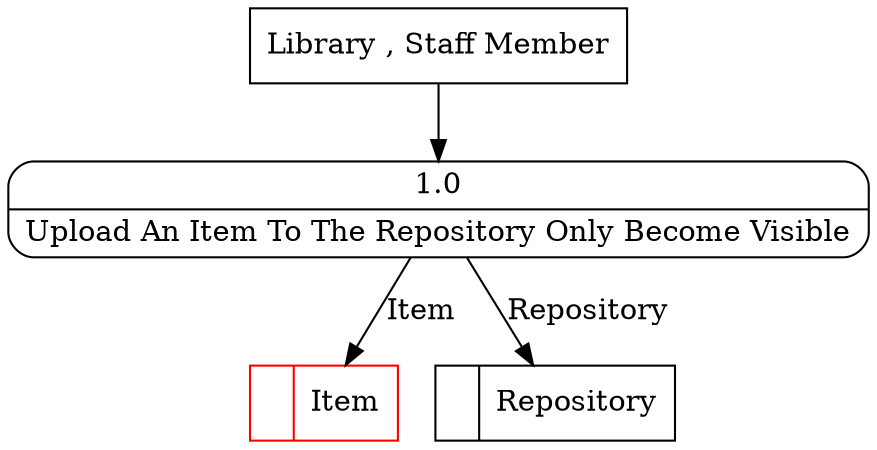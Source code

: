 digraph dfd2{ 
node[shape=record]
200 [label="<f0>  |<f1> Item " color=red];
201 [label="<f0>  |<f1> Repository " ];
202 [label="Library , Staff Member" shape=box];
203 [label="{<f0> 1.0|<f1> Upload An Item To The Repository Only Become Visible }" shape=Mrecord];
202 -> 203
203 -> 200 [label="Item"]
203 -> 201 [label="Repository"]
}
